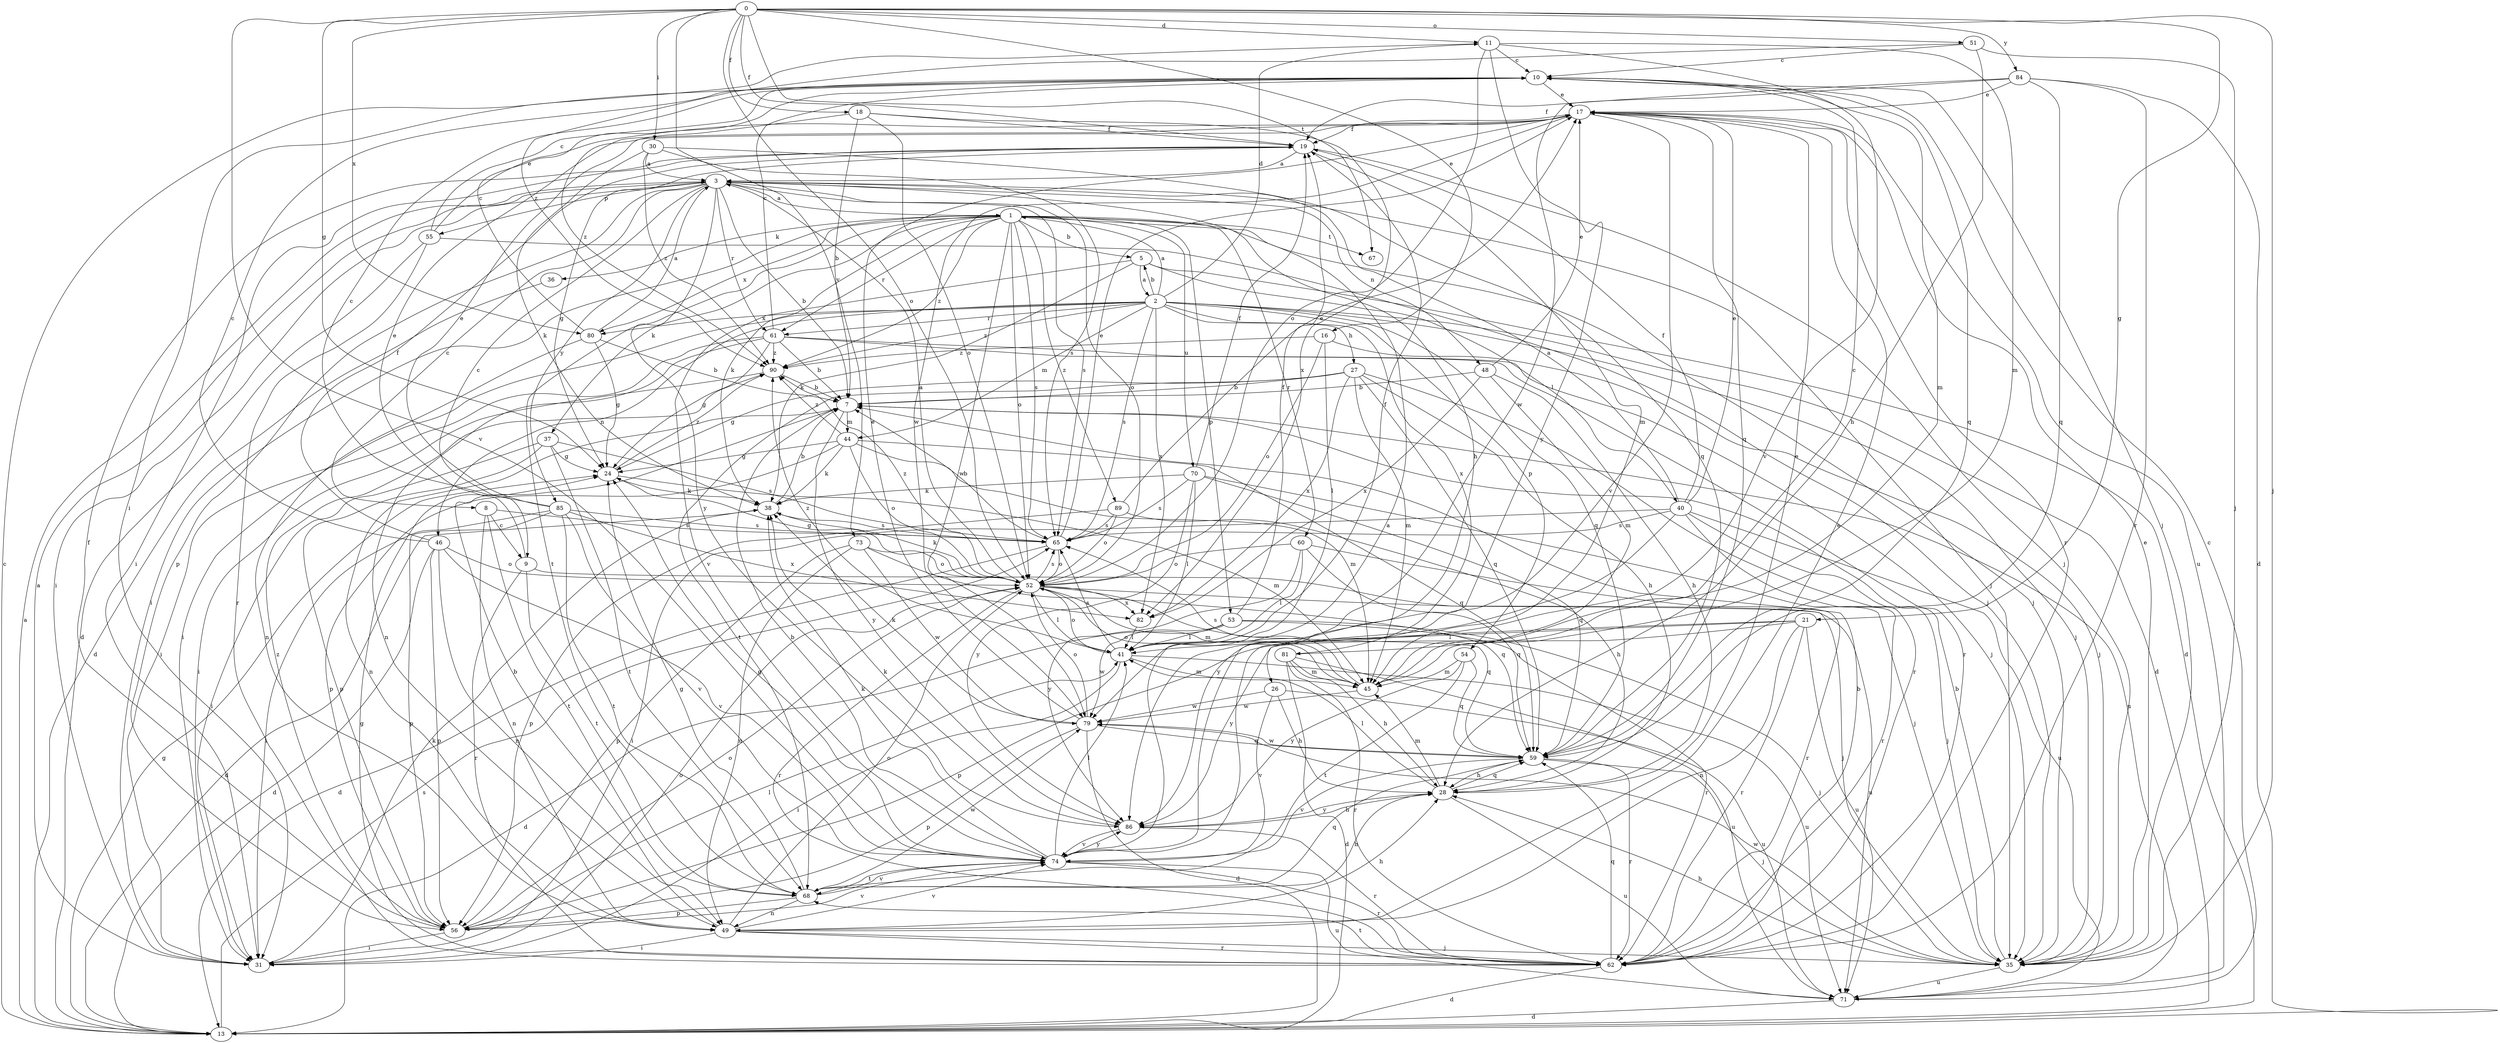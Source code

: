 strict digraph  {
0;
1;
2;
3;
5;
7;
8;
9;
10;
11;
13;
16;
17;
18;
19;
21;
24;
26;
27;
28;
30;
31;
35;
36;
37;
38;
40;
41;
44;
45;
46;
48;
49;
51;
52;
53;
54;
55;
56;
59;
60;
61;
62;
65;
67;
68;
70;
71;
73;
74;
79;
80;
81;
82;
84;
85;
86;
89;
90;
0 -> 11  [label=d];
0 -> 16  [label=e];
0 -> 18  [label=f];
0 -> 19  [label=f];
0 -> 21  [label=g];
0 -> 24  [label=g];
0 -> 30  [label=i];
0 -> 35  [label=j];
0 -> 51  [label=o];
0 -> 52  [label=o];
0 -> 67  [label=t];
0 -> 73  [label=v];
0 -> 74  [label=v];
0 -> 80  [label=x];
0 -> 84  [label=y];
1 -> 5  [label=b];
1 -> 26  [label=h];
1 -> 31  [label=i];
1 -> 35  [label=j];
1 -> 36  [label=k];
1 -> 37  [label=k];
1 -> 38  [label=k];
1 -> 52  [label=o];
1 -> 53  [label=p];
1 -> 60  [label=r];
1 -> 61  [label=r];
1 -> 65  [label=s];
1 -> 67  [label=t];
1 -> 68  [label=t];
1 -> 70  [label=u];
1 -> 79  [label=w];
1 -> 80  [label=x];
1 -> 89  [label=z];
1 -> 90  [label=z];
2 -> 1  [label=a];
2 -> 5  [label=b];
2 -> 11  [label=d];
2 -> 13  [label=d];
2 -> 27  [label=h];
2 -> 31  [label=i];
2 -> 35  [label=j];
2 -> 44  [label=m];
2 -> 46  [label=n];
2 -> 54  [label=p];
2 -> 59  [label=q];
2 -> 61  [label=r];
2 -> 65  [label=s];
2 -> 80  [label=x];
2 -> 81  [label=x];
2 -> 82  [label=x];
2 -> 90  [label=z];
3 -> 1  [label=a];
3 -> 7  [label=b];
3 -> 8  [label=c];
3 -> 9  [label=c];
3 -> 31  [label=i];
3 -> 35  [label=j];
3 -> 48  [label=n];
3 -> 52  [label=o];
3 -> 55  [label=p];
3 -> 56  [label=p];
3 -> 61  [label=r];
3 -> 65  [label=s];
3 -> 85  [label=y];
3 -> 86  [label=y];
5 -> 2  [label=a];
5 -> 13  [label=d];
5 -> 38  [label=k];
5 -> 40  [label=l];
5 -> 74  [label=v];
7 -> 44  [label=m];
7 -> 49  [label=n];
7 -> 71  [label=u];
7 -> 86  [label=y];
8 -> 9  [label=c];
8 -> 49  [label=n];
8 -> 65  [label=s];
8 -> 68  [label=t];
9 -> 17  [label=e];
9 -> 35  [label=j];
9 -> 62  [label=r];
9 -> 68  [label=t];
10 -> 17  [label=e];
10 -> 35  [label=j];
10 -> 45  [label=m];
10 -> 59  [label=q];
11 -> 10  [label=c];
11 -> 31  [label=i];
11 -> 45  [label=m];
11 -> 52  [label=o];
11 -> 74  [label=v];
11 -> 86  [label=y];
13 -> 3  [label=a];
13 -> 10  [label=c];
13 -> 24  [label=g];
13 -> 65  [label=s];
16 -> 35  [label=j];
16 -> 41  [label=l];
16 -> 52  [label=o];
16 -> 90  [label=z];
17 -> 19  [label=f];
17 -> 59  [label=q];
17 -> 62  [label=r];
17 -> 71  [label=u];
17 -> 74  [label=v];
17 -> 79  [label=w];
18 -> 7  [label=b];
18 -> 19  [label=f];
18 -> 52  [label=o];
18 -> 82  [label=x];
18 -> 90  [label=z];
19 -> 3  [label=a];
19 -> 24  [label=g];
19 -> 31  [label=i];
19 -> 35  [label=j];
19 -> 45  [label=m];
21 -> 41  [label=l];
21 -> 49  [label=n];
21 -> 56  [label=p];
21 -> 62  [label=r];
21 -> 71  [label=u];
21 -> 86  [label=y];
24 -> 38  [label=k];
24 -> 45  [label=m];
24 -> 90  [label=z];
26 -> 28  [label=h];
26 -> 71  [label=u];
26 -> 74  [label=v];
26 -> 79  [label=w];
27 -> 7  [label=b];
27 -> 24  [label=g];
27 -> 28  [label=h];
27 -> 45  [label=m];
27 -> 59  [label=q];
27 -> 62  [label=r];
27 -> 68  [label=t];
27 -> 82  [label=x];
28 -> 17  [label=e];
28 -> 41  [label=l];
28 -> 45  [label=m];
28 -> 59  [label=q];
28 -> 71  [label=u];
28 -> 86  [label=y];
30 -> 3  [label=a];
30 -> 38  [label=k];
30 -> 59  [label=q];
30 -> 65  [label=s];
30 -> 90  [label=z];
31 -> 3  [label=a];
31 -> 38  [label=k];
31 -> 52  [label=o];
35 -> 7  [label=b];
35 -> 17  [label=e];
35 -> 28  [label=h];
35 -> 71  [label=u];
35 -> 79  [label=w];
36 -> 13  [label=d];
37 -> 24  [label=g];
37 -> 31  [label=i];
37 -> 56  [label=p];
37 -> 65  [label=s];
37 -> 68  [label=t];
38 -> 7  [label=b];
38 -> 13  [label=d];
38 -> 65  [label=s];
40 -> 3  [label=a];
40 -> 17  [label=e];
40 -> 19  [label=f];
40 -> 31  [label=i];
40 -> 35  [label=j];
40 -> 62  [label=r];
40 -> 65  [label=s];
40 -> 71  [label=u];
40 -> 86  [label=y];
41 -> 19  [label=f];
41 -> 31  [label=i];
41 -> 45  [label=m];
41 -> 52  [label=o];
41 -> 65  [label=s];
41 -> 71  [label=u];
41 -> 90  [label=z];
44 -> 24  [label=g];
44 -> 38  [label=k];
44 -> 45  [label=m];
44 -> 52  [label=o];
44 -> 56  [label=p];
44 -> 59  [label=q];
44 -> 90  [label=z];
45 -> 52  [label=o];
45 -> 65  [label=s];
45 -> 79  [label=w];
46 -> 10  [label=c];
46 -> 13  [label=d];
46 -> 19  [label=f];
46 -> 49  [label=n];
46 -> 52  [label=o];
46 -> 56  [label=p];
46 -> 74  [label=v];
48 -> 7  [label=b];
48 -> 17  [label=e];
48 -> 28  [label=h];
48 -> 45  [label=m];
48 -> 82  [label=x];
49 -> 7  [label=b];
49 -> 17  [label=e];
49 -> 28  [label=h];
49 -> 31  [label=i];
49 -> 35  [label=j];
49 -> 52  [label=o];
49 -> 62  [label=r];
49 -> 74  [label=v];
51 -> 10  [label=c];
51 -> 28  [label=h];
51 -> 35  [label=j];
51 -> 90  [label=z];
52 -> 3  [label=a];
52 -> 24  [label=g];
52 -> 38  [label=k];
52 -> 41  [label=l];
52 -> 45  [label=m];
52 -> 59  [label=q];
52 -> 62  [label=r];
52 -> 65  [label=s];
52 -> 71  [label=u];
52 -> 82  [label=x];
52 -> 90  [label=z];
53 -> 13  [label=d];
53 -> 19  [label=f];
53 -> 35  [label=j];
53 -> 41  [label=l];
53 -> 62  [label=r];
53 -> 79  [label=w];
54 -> 45  [label=m];
54 -> 59  [label=q];
54 -> 68  [label=t];
54 -> 86  [label=y];
55 -> 10  [label=c];
55 -> 13  [label=d];
55 -> 17  [label=e];
55 -> 35  [label=j];
55 -> 62  [label=r];
56 -> 19  [label=f];
56 -> 31  [label=i];
56 -> 41  [label=l];
56 -> 52  [label=o];
56 -> 74  [label=v];
56 -> 90  [label=z];
59 -> 28  [label=h];
59 -> 35  [label=j];
59 -> 62  [label=r];
59 -> 74  [label=v];
59 -> 79  [label=w];
60 -> 41  [label=l];
60 -> 52  [label=o];
60 -> 59  [label=q];
60 -> 62  [label=r];
60 -> 86  [label=y];
61 -> 7  [label=b];
61 -> 10  [label=c];
61 -> 24  [label=g];
61 -> 31  [label=i];
61 -> 35  [label=j];
61 -> 49  [label=n];
61 -> 62  [label=r];
61 -> 90  [label=z];
62 -> 7  [label=b];
62 -> 13  [label=d];
62 -> 24  [label=g];
62 -> 59  [label=q];
62 -> 68  [label=t];
65 -> 7  [label=b];
65 -> 13  [label=d];
65 -> 17  [label=e];
65 -> 52  [label=o];
68 -> 24  [label=g];
68 -> 28  [label=h];
68 -> 49  [label=n];
68 -> 56  [label=p];
68 -> 59  [label=q];
68 -> 74  [label=v];
68 -> 79  [label=w];
70 -> 19  [label=f];
70 -> 35  [label=j];
70 -> 38  [label=k];
70 -> 41  [label=l];
70 -> 59  [label=q];
70 -> 65  [label=s];
70 -> 86  [label=y];
71 -> 10  [label=c];
71 -> 13  [label=d];
73 -> 49  [label=n];
73 -> 52  [label=o];
73 -> 56  [label=p];
73 -> 59  [label=q];
73 -> 79  [label=w];
74 -> 3  [label=a];
74 -> 7  [label=b];
74 -> 24  [label=g];
74 -> 38  [label=k];
74 -> 41  [label=l];
74 -> 62  [label=r];
74 -> 68  [label=t];
74 -> 71  [label=u];
74 -> 86  [label=y];
79 -> 13  [label=d];
79 -> 17  [label=e];
79 -> 38  [label=k];
79 -> 52  [label=o];
79 -> 56  [label=p];
79 -> 59  [label=q];
80 -> 3  [label=a];
80 -> 7  [label=b];
80 -> 10  [label=c];
80 -> 24  [label=g];
80 -> 49  [label=n];
81 -> 10  [label=c];
81 -> 13  [label=d];
81 -> 28  [label=h];
81 -> 45  [label=m];
81 -> 62  [label=r];
81 -> 71  [label=u];
82 -> 41  [label=l];
84 -> 13  [label=d];
84 -> 17  [label=e];
84 -> 19  [label=f];
84 -> 59  [label=q];
84 -> 62  [label=r];
84 -> 79  [label=w];
85 -> 10  [label=c];
85 -> 17  [label=e];
85 -> 31  [label=i];
85 -> 56  [label=p];
85 -> 65  [label=s];
85 -> 68  [label=t];
85 -> 74  [label=v];
85 -> 82  [label=x];
86 -> 28  [label=h];
86 -> 38  [label=k];
86 -> 62  [label=r];
86 -> 74  [label=v];
89 -> 17  [label=e];
89 -> 28  [label=h];
89 -> 52  [label=o];
89 -> 56  [label=p];
89 -> 65  [label=s];
90 -> 7  [label=b];
90 -> 31  [label=i];
}
